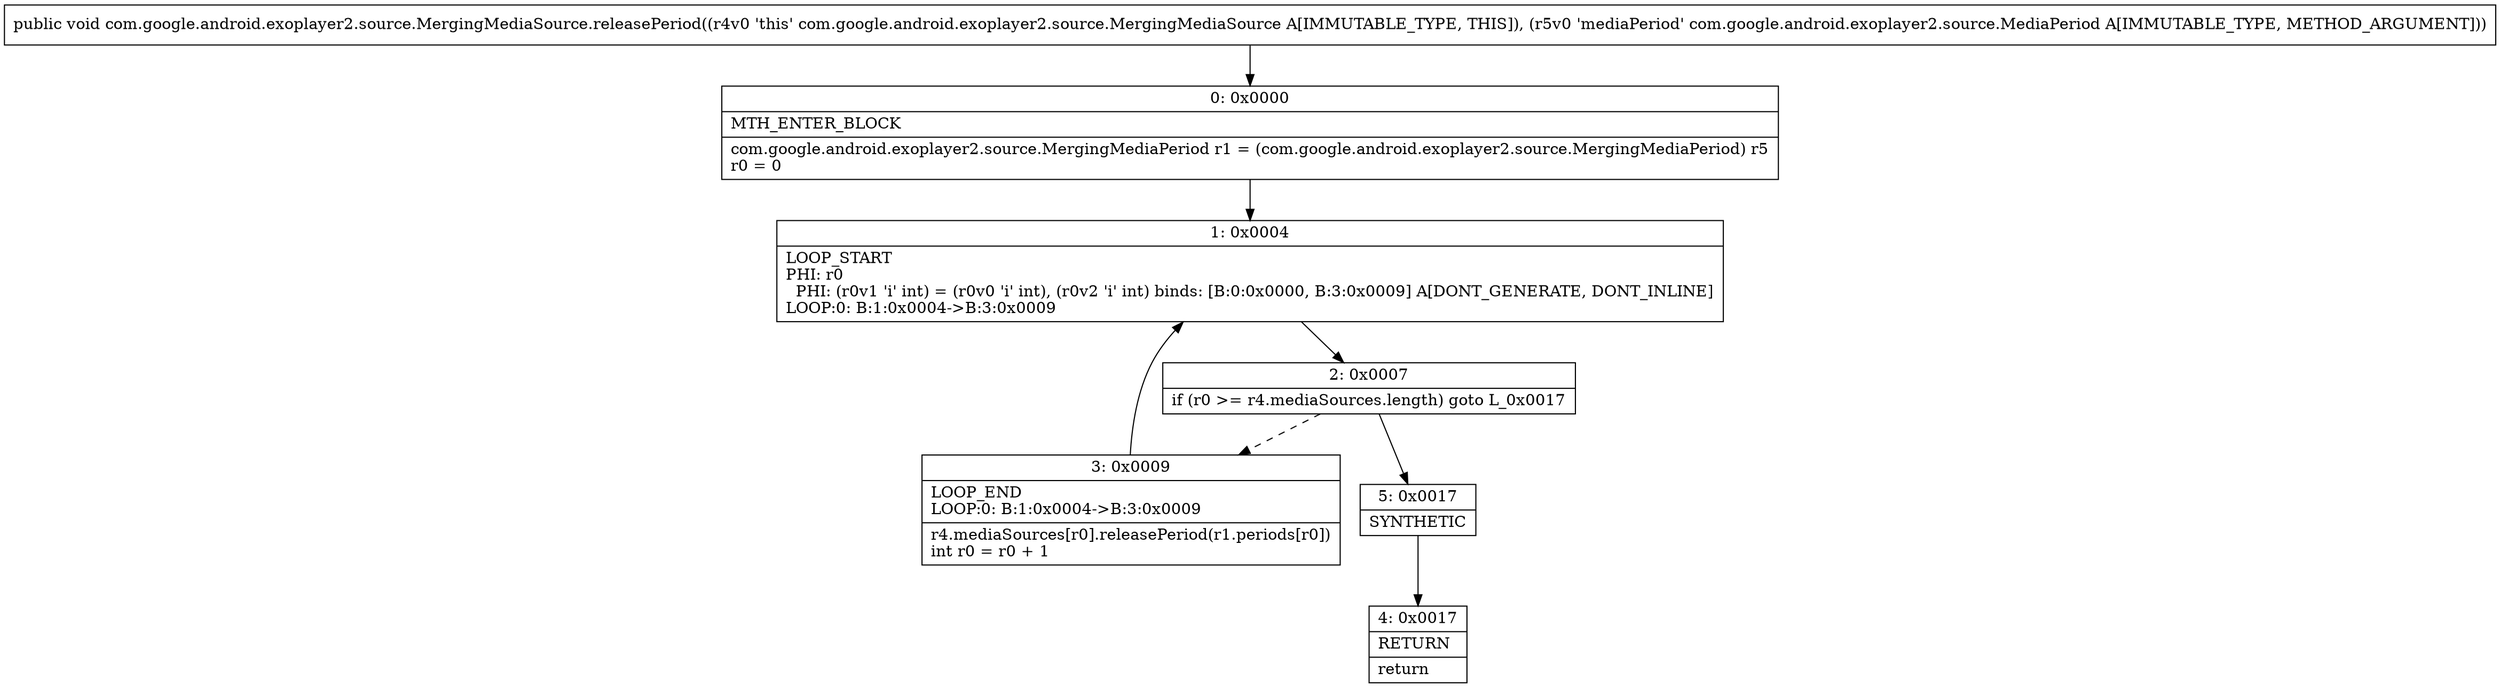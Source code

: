 digraph "CFG forcom.google.android.exoplayer2.source.MergingMediaSource.releasePeriod(Lcom\/google\/android\/exoplayer2\/source\/MediaPeriod;)V" {
Node_0 [shape=record,label="{0\:\ 0x0000|MTH_ENTER_BLOCK\l|com.google.android.exoplayer2.source.MergingMediaPeriod r1 = (com.google.android.exoplayer2.source.MergingMediaPeriod) r5\lr0 = 0\l}"];
Node_1 [shape=record,label="{1\:\ 0x0004|LOOP_START\lPHI: r0 \l  PHI: (r0v1 'i' int) = (r0v0 'i' int), (r0v2 'i' int) binds: [B:0:0x0000, B:3:0x0009] A[DONT_GENERATE, DONT_INLINE]\lLOOP:0: B:1:0x0004\-\>B:3:0x0009\l}"];
Node_2 [shape=record,label="{2\:\ 0x0007|if (r0 \>= r4.mediaSources.length) goto L_0x0017\l}"];
Node_3 [shape=record,label="{3\:\ 0x0009|LOOP_END\lLOOP:0: B:1:0x0004\-\>B:3:0x0009\l|r4.mediaSources[r0].releasePeriod(r1.periods[r0])\lint r0 = r0 + 1\l}"];
Node_4 [shape=record,label="{4\:\ 0x0017|RETURN\l|return\l}"];
Node_5 [shape=record,label="{5\:\ 0x0017|SYNTHETIC\l}"];
MethodNode[shape=record,label="{public void com.google.android.exoplayer2.source.MergingMediaSource.releasePeriod((r4v0 'this' com.google.android.exoplayer2.source.MergingMediaSource A[IMMUTABLE_TYPE, THIS]), (r5v0 'mediaPeriod' com.google.android.exoplayer2.source.MediaPeriod A[IMMUTABLE_TYPE, METHOD_ARGUMENT])) }"];
MethodNode -> Node_0;
Node_0 -> Node_1;
Node_1 -> Node_2;
Node_2 -> Node_3[style=dashed];
Node_2 -> Node_5;
Node_3 -> Node_1;
Node_5 -> Node_4;
}

